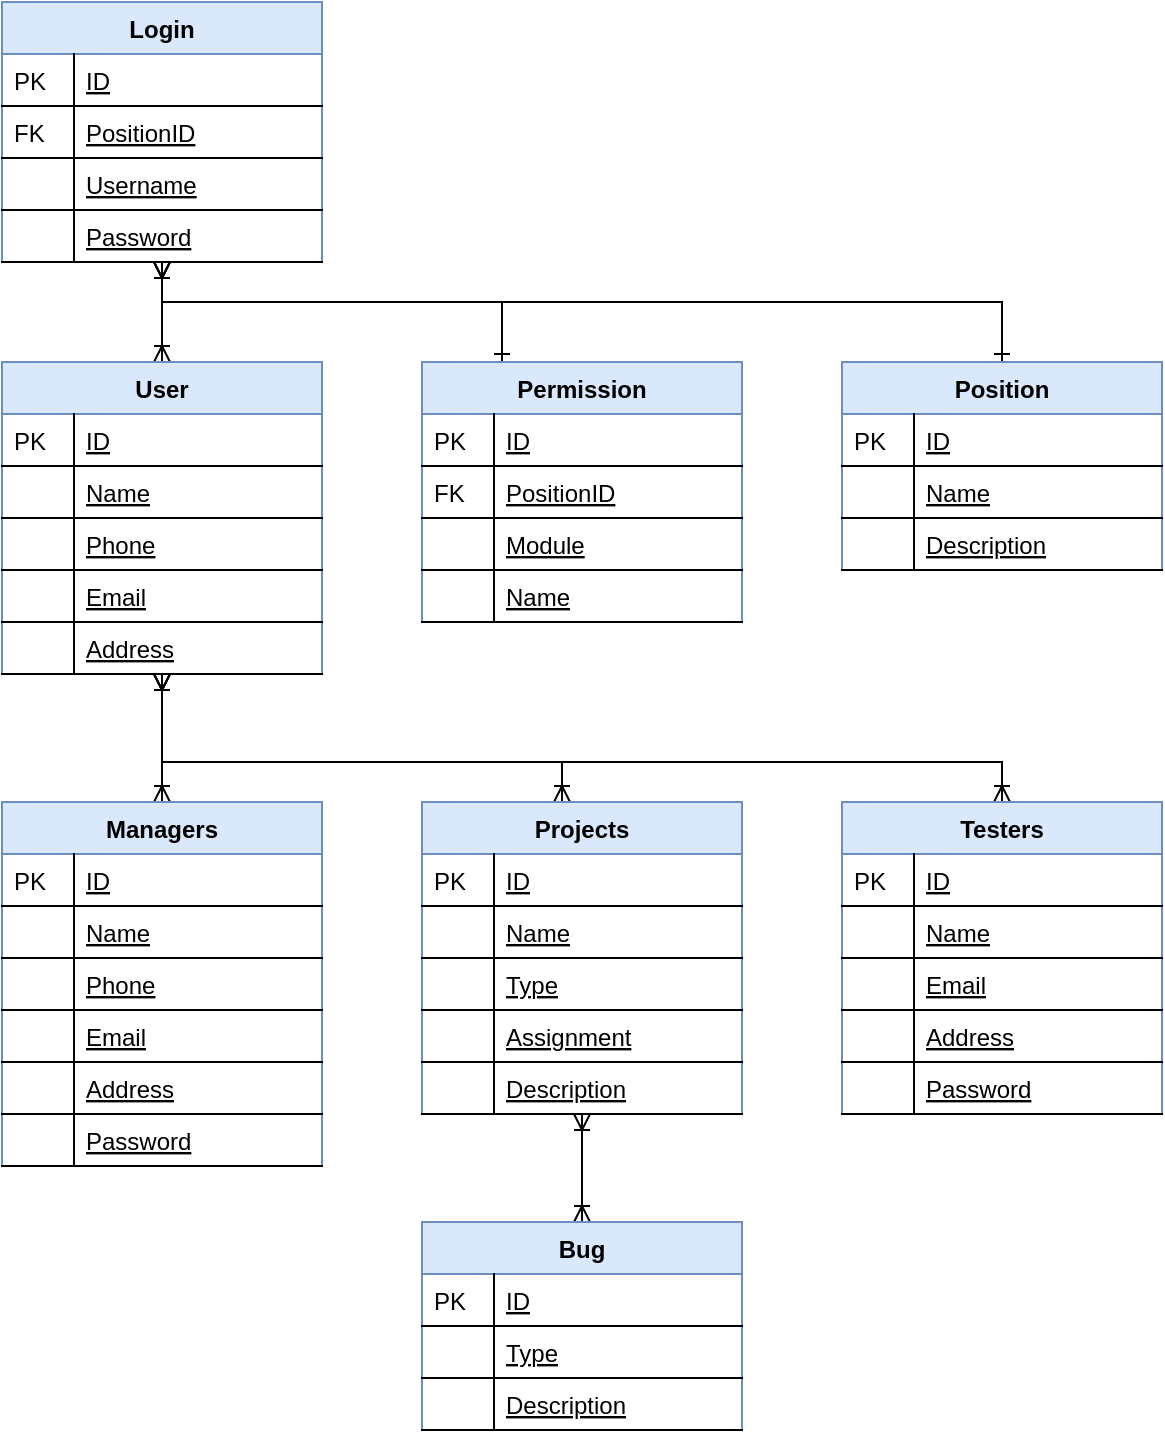 <mxfile version="13.2.3" type="github">
  <diagram id="C5RBs43oDa-KdzZeNtuy" name="Page-1">
    <mxGraphModel dx="775" dy="832" grid="1" gridSize="10" guides="1" tooltips="1" connect="1" arrows="1" fold="1" page="1" pageScale="1" pageWidth="827" pageHeight="1169" math="0" shadow="0">
      <root>
        <mxCell id="WIyWlLk6GJQsqaUBKTNV-0" />
        <mxCell id="WIyWlLk6GJQsqaUBKTNV-1" parent="WIyWlLk6GJQsqaUBKTNV-0" />
        <mxCell id="ANzfN16fe9K2fDMhe4_R-161" style="edgeStyle=orthogonalEdgeStyle;rounded=0;orthogonalLoop=1;jettySize=auto;html=1;exitX=0.5;exitY=0;exitDx=0;exitDy=0;startArrow=ERoneToMany;startFill=0;endArrow=ERoneToMany;endFill=0;" parent="WIyWlLk6GJQsqaUBKTNV-1" source="ANzfN16fe9K2fDMhe4_R-154" target="ANzfN16fe9K2fDMhe4_R-130" edge="1">
          <mxGeometry relative="1" as="geometry">
            <mxPoint x="360" y="700" as="targetPoint" />
          </mxGeometry>
        </mxCell>
        <mxCell id="ANzfN16fe9K2fDMhe4_R-170" style="edgeStyle=orthogonalEdgeStyle;rounded=0;orthogonalLoop=1;jettySize=auto;html=1;startArrow=ERoneToMany;startFill=0;endArrow=ERoneToMany;endFill=0;" parent="WIyWlLk6GJQsqaUBKTNV-1" source="ANzfN16fe9K2fDMhe4_R-14" target="zkfFHV4jXpPFQw0GAbJ--51" edge="1">
          <mxGeometry relative="1" as="geometry" />
        </mxCell>
        <mxCell id="ANzfN16fe9K2fDMhe4_R-168" style="edgeStyle=orthogonalEdgeStyle;rounded=0;orthogonalLoop=1;jettySize=auto;html=1;startArrow=ERone;startFill=0;endArrow=ERoneToMany;endFill=0;" parent="WIyWlLk6GJQsqaUBKTNV-1" source="ANzfN16fe9K2fDMhe4_R-63" target="zkfFHV4jXpPFQw0GAbJ--51" edge="1">
          <mxGeometry relative="1" as="geometry">
            <Array as="points">
              <mxPoint x="540" y="190" />
              <mxPoint x="120" y="190" />
            </Array>
          </mxGeometry>
        </mxCell>
        <mxCell id="ANzfN16fe9K2fDMhe4_R-169" style="edgeStyle=orthogonalEdgeStyle;rounded=0;orthogonalLoop=1;jettySize=auto;html=1;startArrow=ERone;startFill=0;endArrow=ERoneToMany;endFill=0;" parent="WIyWlLk6GJQsqaUBKTNV-1" source="ANzfN16fe9K2fDMhe4_R-42" target="zkfFHV4jXpPFQw0GAbJ--51" edge="1">
          <mxGeometry relative="1" as="geometry">
            <Array as="points">
              <mxPoint x="290" y="190" />
              <mxPoint x="120" y="190" />
            </Array>
          </mxGeometry>
        </mxCell>
        <mxCell id="ANzfN16fe9K2fDMhe4_R-165" style="edgeStyle=orthogonalEdgeStyle;rounded=0;orthogonalLoop=1;jettySize=auto;html=1;exitX=0.5;exitY=0;exitDx=0;exitDy=0;startArrow=ERoneToMany;startFill=0;endArrow=ERoneToMany;endFill=0;" parent="WIyWlLk6GJQsqaUBKTNV-1" source="ANzfN16fe9K2fDMhe4_R-91" target="ANzfN16fe9K2fDMhe4_R-14" edge="1">
          <mxGeometry relative="1" as="geometry" />
        </mxCell>
        <mxCell id="ANzfN16fe9K2fDMhe4_R-166" style="edgeStyle=orthogonalEdgeStyle;rounded=0;orthogonalLoop=1;jettySize=auto;html=1;startArrow=ERoneToMany;startFill=0;endArrow=ERoneToMany;endFill=0;" parent="WIyWlLk6GJQsqaUBKTNV-1" source="ANzfN16fe9K2fDMhe4_R-130" target="ANzfN16fe9K2fDMhe4_R-14" edge="1">
          <mxGeometry relative="1" as="geometry">
            <Array as="points">
              <mxPoint x="320" y="420" />
              <mxPoint x="120" y="420" />
            </Array>
          </mxGeometry>
        </mxCell>
        <mxCell id="ANzfN16fe9K2fDMhe4_R-167" style="edgeStyle=orthogonalEdgeStyle;rounded=0;orthogonalLoop=1;jettySize=auto;html=1;startArrow=ERoneToMany;startFill=0;endArrow=ERoneToMany;endFill=0;" parent="WIyWlLk6GJQsqaUBKTNV-1" source="ANzfN16fe9K2fDMhe4_R-106" target="ANzfN16fe9K2fDMhe4_R-14" edge="1">
          <mxGeometry relative="1" as="geometry">
            <Array as="points">
              <mxPoint x="540" y="420" />
              <mxPoint x="120" y="420" />
            </Array>
          </mxGeometry>
        </mxCell>
        <mxCell id="ANzfN16fe9K2fDMhe4_R-106" value="Testers" style="swimlane;fontStyle=1;childLayout=stackLayout;horizontal=1;startSize=26;horizontalStack=0;resizeParent=1;resizeLast=0;collapsible=1;marginBottom=0;rounded=0;shadow=0;strokeWidth=1;fillColor=#dae8fc;strokeColor=#6c8ebf;" parent="WIyWlLk6GJQsqaUBKTNV-1" vertex="1">
          <mxGeometry x="460" y="440" width="160" height="156" as="geometry">
            <mxRectangle x="260" y="270" width="160" height="26" as="alternateBounds" />
          </mxGeometry>
        </mxCell>
        <mxCell id="ANzfN16fe9K2fDMhe4_R-107" value="ID" style="shape=partialRectangle;top=0;left=0;right=0;bottom=1;align=left;verticalAlign=top;fillColor=none;spacingLeft=40;spacingRight=4;overflow=hidden;rotatable=0;points=[[0,0.5],[1,0.5]];portConstraint=eastwest;dropTarget=0;rounded=0;shadow=0;strokeWidth=1;fontStyle=4" parent="ANzfN16fe9K2fDMhe4_R-106" vertex="1">
          <mxGeometry y="26" width="160" height="26" as="geometry" />
        </mxCell>
        <mxCell id="ANzfN16fe9K2fDMhe4_R-108" value="PK" style="shape=partialRectangle;top=0;left=0;bottom=0;fillColor=none;align=left;verticalAlign=top;spacingLeft=4;spacingRight=4;overflow=hidden;rotatable=0;points=[];portConstraint=eastwest;part=1;" parent="ANzfN16fe9K2fDMhe4_R-107" vertex="1" connectable="0">
          <mxGeometry width="36" height="26" as="geometry" />
        </mxCell>
        <mxCell id="ANzfN16fe9K2fDMhe4_R-109" value="Name" style="shape=partialRectangle;top=0;left=0;right=0;bottom=1;align=left;verticalAlign=top;fillColor=none;spacingLeft=40;spacingRight=4;overflow=hidden;rotatable=0;points=[[0,0.5],[1,0.5]];portConstraint=eastwest;dropTarget=0;rounded=0;shadow=0;strokeWidth=1;fontStyle=4" parent="ANzfN16fe9K2fDMhe4_R-106" vertex="1">
          <mxGeometry y="52" width="160" height="26" as="geometry" />
        </mxCell>
        <mxCell id="ANzfN16fe9K2fDMhe4_R-110" value="" style="shape=partialRectangle;top=0;left=0;bottom=0;fillColor=none;align=left;verticalAlign=top;spacingLeft=4;spacingRight=4;overflow=hidden;rotatable=0;points=[];portConstraint=eastwest;part=1;" parent="ANzfN16fe9K2fDMhe4_R-109" vertex="1" connectable="0">
          <mxGeometry width="36" height="26" as="geometry" />
        </mxCell>
        <mxCell id="ANzfN16fe9K2fDMhe4_R-113" value="Email" style="shape=partialRectangle;top=0;left=0;right=0;bottom=1;align=left;verticalAlign=top;fillColor=none;spacingLeft=40;spacingRight=4;overflow=hidden;rotatable=0;points=[[0,0.5],[1,0.5]];portConstraint=eastwest;dropTarget=0;rounded=0;shadow=0;strokeWidth=1;fontStyle=4" parent="ANzfN16fe9K2fDMhe4_R-106" vertex="1">
          <mxGeometry y="78" width="160" height="26" as="geometry" />
        </mxCell>
        <mxCell id="ANzfN16fe9K2fDMhe4_R-114" value="" style="shape=partialRectangle;top=0;left=0;bottom=0;fillColor=none;align=left;verticalAlign=top;spacingLeft=4;spacingRight=4;overflow=hidden;rotatable=0;points=[];portConstraint=eastwest;part=1;" parent="ANzfN16fe9K2fDMhe4_R-113" vertex="1" connectable="0">
          <mxGeometry width="36" height="26" as="geometry" />
        </mxCell>
        <mxCell id="ANzfN16fe9K2fDMhe4_R-115" value="Address" style="shape=partialRectangle;top=0;left=0;right=0;bottom=1;align=left;verticalAlign=top;fillColor=none;spacingLeft=40;spacingRight=4;overflow=hidden;rotatable=0;points=[[0,0.5],[1,0.5]];portConstraint=eastwest;dropTarget=0;rounded=0;shadow=0;strokeWidth=1;fontStyle=4" parent="ANzfN16fe9K2fDMhe4_R-106" vertex="1">
          <mxGeometry y="104" width="160" height="26" as="geometry" />
        </mxCell>
        <mxCell id="ANzfN16fe9K2fDMhe4_R-116" value="" style="shape=partialRectangle;top=0;left=0;bottom=0;fillColor=none;align=left;verticalAlign=top;spacingLeft=4;spacingRight=4;overflow=hidden;rotatable=0;points=[];portConstraint=eastwest;part=1;" parent="ANzfN16fe9K2fDMhe4_R-115" vertex="1" connectable="0">
          <mxGeometry width="36" height="26" as="geometry" />
        </mxCell>
        <mxCell id="ANzfN16fe9K2fDMhe4_R-117" value="Password" style="shape=partialRectangle;top=0;left=0;right=0;bottom=1;align=left;verticalAlign=top;fillColor=none;spacingLeft=40;spacingRight=4;overflow=hidden;rotatable=0;points=[[0,0.5],[1,0.5]];portConstraint=eastwest;dropTarget=0;rounded=0;shadow=0;strokeWidth=1;fontStyle=4" parent="ANzfN16fe9K2fDMhe4_R-106" vertex="1">
          <mxGeometry y="130" width="160" height="26" as="geometry" />
        </mxCell>
        <mxCell id="ANzfN16fe9K2fDMhe4_R-118" value="" style="shape=partialRectangle;top=0;left=0;bottom=0;fillColor=none;align=left;verticalAlign=top;spacingLeft=4;spacingRight=4;overflow=hidden;rotatable=0;points=[];portConstraint=eastwest;part=1;" parent="ANzfN16fe9K2fDMhe4_R-117" vertex="1" connectable="0">
          <mxGeometry width="36" height="26" as="geometry" />
        </mxCell>
        <mxCell id="ANzfN16fe9K2fDMhe4_R-14" value="User" style="swimlane;fontStyle=1;childLayout=stackLayout;horizontal=1;startSize=26;horizontalStack=0;resizeParent=1;resizeLast=0;collapsible=1;marginBottom=0;rounded=0;shadow=0;strokeWidth=1;fillColor=#dae8fc;strokeColor=#6c8ebf;" parent="WIyWlLk6GJQsqaUBKTNV-1" vertex="1">
          <mxGeometry x="40" y="220" width="160" height="156" as="geometry">
            <mxRectangle x="260" y="270" width="160" height="26" as="alternateBounds" />
          </mxGeometry>
        </mxCell>
        <mxCell id="ANzfN16fe9K2fDMhe4_R-15" value="ID" style="shape=partialRectangle;top=0;left=0;right=0;bottom=1;align=left;verticalAlign=top;fillColor=none;spacingLeft=40;spacingRight=4;overflow=hidden;rotatable=0;points=[[0,0.5],[1,0.5]];portConstraint=eastwest;dropTarget=0;rounded=0;shadow=0;strokeWidth=1;fontStyle=4" parent="ANzfN16fe9K2fDMhe4_R-14" vertex="1">
          <mxGeometry y="26" width="160" height="26" as="geometry" />
        </mxCell>
        <mxCell id="ANzfN16fe9K2fDMhe4_R-16" value="PK" style="shape=partialRectangle;top=0;left=0;bottom=0;fillColor=none;align=left;verticalAlign=top;spacingLeft=4;spacingRight=4;overflow=hidden;rotatable=0;points=[];portConstraint=eastwest;part=1;" parent="ANzfN16fe9K2fDMhe4_R-15" vertex="1" connectable="0">
          <mxGeometry width="36" height="26" as="geometry" />
        </mxCell>
        <mxCell id="ANzfN16fe9K2fDMhe4_R-55" value="Name" style="shape=partialRectangle;top=0;left=0;right=0;bottom=1;align=left;verticalAlign=top;fillColor=none;spacingLeft=40;spacingRight=4;overflow=hidden;rotatable=0;points=[[0,0.5],[1,0.5]];portConstraint=eastwest;dropTarget=0;rounded=0;shadow=0;strokeWidth=1;fontStyle=4" parent="ANzfN16fe9K2fDMhe4_R-14" vertex="1">
          <mxGeometry y="52" width="160" height="26" as="geometry" />
        </mxCell>
        <mxCell id="ANzfN16fe9K2fDMhe4_R-56" value="" style="shape=partialRectangle;top=0;left=0;bottom=0;fillColor=none;align=left;verticalAlign=top;spacingLeft=4;spacingRight=4;overflow=hidden;rotatable=0;points=[];portConstraint=eastwest;part=1;" parent="ANzfN16fe9K2fDMhe4_R-55" vertex="1" connectable="0">
          <mxGeometry width="36" height="26" as="geometry" />
        </mxCell>
        <mxCell id="ANzfN16fe9K2fDMhe4_R-57" value="Phone" style="shape=partialRectangle;top=0;left=0;right=0;bottom=1;align=left;verticalAlign=top;fillColor=none;spacingLeft=40;spacingRight=4;overflow=hidden;rotatable=0;points=[[0,0.5],[1,0.5]];portConstraint=eastwest;dropTarget=0;rounded=0;shadow=0;strokeWidth=1;fontStyle=4" parent="ANzfN16fe9K2fDMhe4_R-14" vertex="1">
          <mxGeometry y="78" width="160" height="26" as="geometry" />
        </mxCell>
        <mxCell id="ANzfN16fe9K2fDMhe4_R-58" value="" style="shape=partialRectangle;top=0;left=0;bottom=0;fillColor=none;align=left;verticalAlign=top;spacingLeft=4;spacingRight=4;overflow=hidden;rotatable=0;points=[];portConstraint=eastwest;part=1;" parent="ANzfN16fe9K2fDMhe4_R-57" vertex="1" connectable="0">
          <mxGeometry width="36" height="26" as="geometry" />
        </mxCell>
        <mxCell id="ANzfN16fe9K2fDMhe4_R-59" value="Email" style="shape=partialRectangle;top=0;left=0;right=0;bottom=1;align=left;verticalAlign=top;fillColor=none;spacingLeft=40;spacingRight=4;overflow=hidden;rotatable=0;points=[[0,0.5],[1,0.5]];portConstraint=eastwest;dropTarget=0;rounded=0;shadow=0;strokeWidth=1;fontStyle=4" parent="ANzfN16fe9K2fDMhe4_R-14" vertex="1">
          <mxGeometry y="104" width="160" height="26" as="geometry" />
        </mxCell>
        <mxCell id="ANzfN16fe9K2fDMhe4_R-60" value="" style="shape=partialRectangle;top=0;left=0;bottom=0;fillColor=none;align=left;verticalAlign=top;spacingLeft=4;spacingRight=4;overflow=hidden;rotatable=0;points=[];portConstraint=eastwest;part=1;" parent="ANzfN16fe9K2fDMhe4_R-59" vertex="1" connectable="0">
          <mxGeometry width="36" height="26" as="geometry" />
        </mxCell>
        <mxCell id="ANzfN16fe9K2fDMhe4_R-61" value="Address" style="shape=partialRectangle;top=0;left=0;right=0;bottom=1;align=left;verticalAlign=top;fillColor=none;spacingLeft=40;spacingRight=4;overflow=hidden;rotatable=0;points=[[0,0.5],[1,0.5]];portConstraint=eastwest;dropTarget=0;rounded=0;shadow=0;strokeWidth=1;fontStyle=4" parent="ANzfN16fe9K2fDMhe4_R-14" vertex="1">
          <mxGeometry y="130" width="160" height="26" as="geometry" />
        </mxCell>
        <mxCell id="ANzfN16fe9K2fDMhe4_R-62" value="" style="shape=partialRectangle;top=0;left=0;bottom=0;fillColor=none;align=left;verticalAlign=top;spacingLeft=4;spacingRight=4;overflow=hidden;rotatable=0;points=[];portConstraint=eastwest;part=1;" parent="ANzfN16fe9K2fDMhe4_R-61" vertex="1" connectable="0">
          <mxGeometry width="36" height="26" as="geometry" />
        </mxCell>
        <mxCell id="ANzfN16fe9K2fDMhe4_R-91" value="Managers" style="swimlane;fontStyle=1;childLayout=stackLayout;horizontal=1;startSize=26;horizontalStack=0;resizeParent=1;resizeLast=0;collapsible=1;marginBottom=0;rounded=0;shadow=0;strokeWidth=1;fillColor=#dae8fc;strokeColor=#6c8ebf;" parent="WIyWlLk6GJQsqaUBKTNV-1" vertex="1">
          <mxGeometry x="40" y="440" width="160" height="182" as="geometry">
            <mxRectangle x="260" y="270" width="160" height="26" as="alternateBounds" />
          </mxGeometry>
        </mxCell>
        <mxCell id="ANzfN16fe9K2fDMhe4_R-92" value="ID" style="shape=partialRectangle;top=0;left=0;right=0;bottom=1;align=left;verticalAlign=top;fillColor=none;spacingLeft=40;spacingRight=4;overflow=hidden;rotatable=0;points=[[0,0.5],[1,0.5]];portConstraint=eastwest;dropTarget=0;rounded=0;shadow=0;strokeWidth=1;fontStyle=4" parent="ANzfN16fe9K2fDMhe4_R-91" vertex="1">
          <mxGeometry y="26" width="160" height="26" as="geometry" />
        </mxCell>
        <mxCell id="ANzfN16fe9K2fDMhe4_R-93" value="PK" style="shape=partialRectangle;top=0;left=0;bottom=0;fillColor=none;align=left;verticalAlign=top;spacingLeft=4;spacingRight=4;overflow=hidden;rotatable=0;points=[];portConstraint=eastwest;part=1;" parent="ANzfN16fe9K2fDMhe4_R-92" vertex="1" connectable="0">
          <mxGeometry width="36" height="26" as="geometry" />
        </mxCell>
        <mxCell id="ANzfN16fe9K2fDMhe4_R-94" value="Name" style="shape=partialRectangle;top=0;left=0;right=0;bottom=1;align=left;verticalAlign=top;fillColor=none;spacingLeft=40;spacingRight=4;overflow=hidden;rotatable=0;points=[[0,0.5],[1,0.5]];portConstraint=eastwest;dropTarget=0;rounded=0;shadow=0;strokeWidth=1;fontStyle=4" parent="ANzfN16fe9K2fDMhe4_R-91" vertex="1">
          <mxGeometry y="52" width="160" height="26" as="geometry" />
        </mxCell>
        <mxCell id="ANzfN16fe9K2fDMhe4_R-95" value="" style="shape=partialRectangle;top=0;left=0;bottom=0;fillColor=none;align=left;verticalAlign=top;spacingLeft=4;spacingRight=4;overflow=hidden;rotatable=0;points=[];portConstraint=eastwest;part=1;" parent="ANzfN16fe9K2fDMhe4_R-94" vertex="1" connectable="0">
          <mxGeometry width="36" height="26" as="geometry" />
        </mxCell>
        <mxCell id="ANzfN16fe9K2fDMhe4_R-96" value="Phone" style="shape=partialRectangle;top=0;left=0;right=0;bottom=1;align=left;verticalAlign=top;fillColor=none;spacingLeft=40;spacingRight=4;overflow=hidden;rotatable=0;points=[[0,0.5],[1,0.5]];portConstraint=eastwest;dropTarget=0;rounded=0;shadow=0;strokeWidth=1;fontStyle=4" parent="ANzfN16fe9K2fDMhe4_R-91" vertex="1">
          <mxGeometry y="78" width="160" height="26" as="geometry" />
        </mxCell>
        <mxCell id="ANzfN16fe9K2fDMhe4_R-97" value="" style="shape=partialRectangle;top=0;left=0;bottom=0;fillColor=none;align=left;verticalAlign=top;spacingLeft=4;spacingRight=4;overflow=hidden;rotatable=0;points=[];portConstraint=eastwest;part=1;" parent="ANzfN16fe9K2fDMhe4_R-96" vertex="1" connectable="0">
          <mxGeometry width="36" height="26" as="geometry" />
        </mxCell>
        <mxCell id="ANzfN16fe9K2fDMhe4_R-98" value="Email" style="shape=partialRectangle;top=0;left=0;right=0;bottom=1;align=left;verticalAlign=top;fillColor=none;spacingLeft=40;spacingRight=4;overflow=hidden;rotatable=0;points=[[0,0.5],[1,0.5]];portConstraint=eastwest;dropTarget=0;rounded=0;shadow=0;strokeWidth=1;fontStyle=4" parent="ANzfN16fe9K2fDMhe4_R-91" vertex="1">
          <mxGeometry y="104" width="160" height="26" as="geometry" />
        </mxCell>
        <mxCell id="ANzfN16fe9K2fDMhe4_R-99" value="" style="shape=partialRectangle;top=0;left=0;bottom=0;fillColor=none;align=left;verticalAlign=top;spacingLeft=4;spacingRight=4;overflow=hidden;rotatable=0;points=[];portConstraint=eastwest;part=1;" parent="ANzfN16fe9K2fDMhe4_R-98" vertex="1" connectable="0">
          <mxGeometry width="36" height="26" as="geometry" />
        </mxCell>
        <mxCell id="ANzfN16fe9K2fDMhe4_R-100" value="Address" style="shape=partialRectangle;top=0;left=0;right=0;bottom=1;align=left;verticalAlign=top;fillColor=none;spacingLeft=40;spacingRight=4;overflow=hidden;rotatable=0;points=[[0,0.5],[1,0.5]];portConstraint=eastwest;dropTarget=0;rounded=0;shadow=0;strokeWidth=1;fontStyle=4" parent="ANzfN16fe9K2fDMhe4_R-91" vertex="1">
          <mxGeometry y="130" width="160" height="26" as="geometry" />
        </mxCell>
        <mxCell id="ANzfN16fe9K2fDMhe4_R-101" value="" style="shape=partialRectangle;top=0;left=0;bottom=0;fillColor=none;align=left;verticalAlign=top;spacingLeft=4;spacingRight=4;overflow=hidden;rotatable=0;points=[];portConstraint=eastwest;part=1;" parent="ANzfN16fe9K2fDMhe4_R-100" vertex="1" connectable="0">
          <mxGeometry width="36" height="26" as="geometry" />
        </mxCell>
        <mxCell id="ANzfN16fe9K2fDMhe4_R-102" value="Password" style="shape=partialRectangle;top=0;left=0;right=0;bottom=1;align=left;verticalAlign=top;fillColor=none;spacingLeft=40;spacingRight=4;overflow=hidden;rotatable=0;points=[[0,0.5],[1,0.5]];portConstraint=eastwest;dropTarget=0;rounded=0;shadow=0;strokeWidth=1;fontStyle=4" parent="ANzfN16fe9K2fDMhe4_R-91" vertex="1">
          <mxGeometry y="156" width="160" height="26" as="geometry" />
        </mxCell>
        <mxCell id="ANzfN16fe9K2fDMhe4_R-103" value="" style="shape=partialRectangle;top=0;left=0;bottom=0;fillColor=none;align=left;verticalAlign=top;spacingLeft=4;spacingRight=4;overflow=hidden;rotatable=0;points=[];portConstraint=eastwest;part=1;" parent="ANzfN16fe9K2fDMhe4_R-102" vertex="1" connectable="0">
          <mxGeometry width="36" height="26" as="geometry" />
        </mxCell>
        <mxCell id="ANzfN16fe9K2fDMhe4_R-63" value="Position" style="swimlane;fontStyle=1;childLayout=stackLayout;horizontal=1;startSize=26;horizontalStack=0;resizeParent=1;resizeLast=0;collapsible=1;marginBottom=0;rounded=0;shadow=0;strokeWidth=1;fillColor=#dae8fc;strokeColor=#6c8ebf;" parent="WIyWlLk6GJQsqaUBKTNV-1" vertex="1">
          <mxGeometry x="460" y="220" width="160" height="104" as="geometry">
            <mxRectangle x="260" y="270" width="160" height="26" as="alternateBounds" />
          </mxGeometry>
        </mxCell>
        <mxCell id="ANzfN16fe9K2fDMhe4_R-64" value="ID" style="shape=partialRectangle;top=0;left=0;right=0;bottom=1;align=left;verticalAlign=top;fillColor=none;spacingLeft=40;spacingRight=4;overflow=hidden;rotatable=0;points=[[0,0.5],[1,0.5]];portConstraint=eastwest;dropTarget=0;rounded=0;shadow=0;strokeWidth=1;fontStyle=4" parent="ANzfN16fe9K2fDMhe4_R-63" vertex="1">
          <mxGeometry y="26" width="160" height="26" as="geometry" />
        </mxCell>
        <mxCell id="ANzfN16fe9K2fDMhe4_R-65" value="PK" style="shape=partialRectangle;top=0;left=0;bottom=0;fillColor=none;align=left;verticalAlign=top;spacingLeft=4;spacingRight=4;overflow=hidden;rotatable=0;points=[];portConstraint=eastwest;part=1;" parent="ANzfN16fe9K2fDMhe4_R-64" vertex="1" connectable="0">
          <mxGeometry width="36" height="26" as="geometry" />
        </mxCell>
        <mxCell id="ANzfN16fe9K2fDMhe4_R-66" value="Name" style="shape=partialRectangle;top=0;left=0;right=0;bottom=1;align=left;verticalAlign=top;fillColor=none;spacingLeft=40;spacingRight=4;overflow=hidden;rotatable=0;points=[[0,0.5],[1,0.5]];portConstraint=eastwest;dropTarget=0;rounded=0;shadow=0;strokeWidth=1;fontStyle=4" parent="ANzfN16fe9K2fDMhe4_R-63" vertex="1">
          <mxGeometry y="52" width="160" height="26" as="geometry" />
        </mxCell>
        <mxCell id="ANzfN16fe9K2fDMhe4_R-67" value="" style="shape=partialRectangle;top=0;left=0;bottom=0;fillColor=none;align=left;verticalAlign=top;spacingLeft=4;spacingRight=4;overflow=hidden;rotatable=0;points=[];portConstraint=eastwest;part=1;" parent="ANzfN16fe9K2fDMhe4_R-66" vertex="1" connectable="0">
          <mxGeometry width="36" height="26" as="geometry" />
        </mxCell>
        <mxCell id="ANzfN16fe9K2fDMhe4_R-68" value="Description" style="shape=partialRectangle;top=0;left=0;right=0;bottom=1;align=left;verticalAlign=top;fillColor=none;spacingLeft=40;spacingRight=4;overflow=hidden;rotatable=0;points=[[0,0.5],[1,0.5]];portConstraint=eastwest;dropTarget=0;rounded=0;shadow=0;strokeWidth=1;fontStyle=4" parent="ANzfN16fe9K2fDMhe4_R-63" vertex="1">
          <mxGeometry y="78" width="160" height="26" as="geometry" />
        </mxCell>
        <mxCell id="ANzfN16fe9K2fDMhe4_R-69" value="" style="shape=partialRectangle;top=0;left=0;bottom=0;fillColor=none;align=left;verticalAlign=top;spacingLeft=4;spacingRight=4;overflow=hidden;rotatable=0;points=[];portConstraint=eastwest;part=1;" parent="ANzfN16fe9K2fDMhe4_R-68" vertex="1" connectable="0">
          <mxGeometry width="36" height="26" as="geometry" />
        </mxCell>
        <mxCell id="zkfFHV4jXpPFQw0GAbJ--51" value="Login" style="swimlane;fontStyle=1;childLayout=stackLayout;horizontal=1;startSize=26;horizontalStack=0;resizeParent=1;resizeLast=0;collapsible=1;marginBottom=0;rounded=0;shadow=0;strokeWidth=1;fillColor=#dae8fc;strokeColor=#6c8ebf;" parent="WIyWlLk6GJQsqaUBKTNV-1" vertex="1">
          <mxGeometry x="40" y="40" width="160" height="130" as="geometry">
            <mxRectangle x="20" y="80" width="160" height="26" as="alternateBounds" />
          </mxGeometry>
        </mxCell>
        <mxCell id="zkfFHV4jXpPFQw0GAbJ--52" value="ID" style="shape=partialRectangle;top=0;left=0;right=0;bottom=1;align=left;verticalAlign=top;fillColor=none;spacingLeft=40;spacingRight=4;overflow=hidden;rotatable=0;points=[[0,0.5],[1,0.5]];portConstraint=eastwest;dropTarget=0;rounded=0;shadow=0;strokeWidth=1;fontStyle=4" parent="zkfFHV4jXpPFQw0GAbJ--51" vertex="1">
          <mxGeometry y="26" width="160" height="26" as="geometry" />
        </mxCell>
        <mxCell id="zkfFHV4jXpPFQw0GAbJ--53" value="PK" style="shape=partialRectangle;top=0;left=0;bottom=0;fillColor=none;align=left;verticalAlign=top;spacingLeft=4;spacingRight=4;overflow=hidden;rotatable=0;points=[];portConstraint=eastwest;part=1;" parent="zkfFHV4jXpPFQw0GAbJ--52" vertex="1" connectable="0">
          <mxGeometry width="36" height="26" as="geometry" />
        </mxCell>
        <mxCell id="ANzfN16fe9K2fDMhe4_R-51" value="PositionID" style="shape=partialRectangle;top=0;left=0;right=0;bottom=1;align=left;verticalAlign=top;fillColor=none;spacingLeft=40;spacingRight=4;overflow=hidden;rotatable=0;points=[[0,0.5],[1,0.5]];portConstraint=eastwest;dropTarget=0;rounded=0;shadow=0;strokeWidth=1;fontStyle=4" parent="zkfFHV4jXpPFQw0GAbJ--51" vertex="1">
          <mxGeometry y="52" width="160" height="26" as="geometry" />
        </mxCell>
        <mxCell id="ANzfN16fe9K2fDMhe4_R-52" value="FK" style="shape=partialRectangle;top=0;left=0;bottom=0;fillColor=none;align=left;verticalAlign=top;spacingLeft=4;spacingRight=4;overflow=hidden;rotatable=0;points=[];portConstraint=eastwest;part=1;" parent="ANzfN16fe9K2fDMhe4_R-51" vertex="1" connectable="0">
          <mxGeometry width="36" height="26" as="geometry" />
        </mxCell>
        <mxCell id="ANzfN16fe9K2fDMhe4_R-49" value="Username" style="shape=partialRectangle;top=0;left=0;right=0;bottom=1;align=left;verticalAlign=top;fillColor=none;spacingLeft=40;spacingRight=4;overflow=hidden;rotatable=0;points=[[0,0.5],[1,0.5]];portConstraint=eastwest;dropTarget=0;rounded=0;shadow=0;strokeWidth=1;fontStyle=4" parent="zkfFHV4jXpPFQw0GAbJ--51" vertex="1">
          <mxGeometry y="78" width="160" height="26" as="geometry" />
        </mxCell>
        <mxCell id="ANzfN16fe9K2fDMhe4_R-50" value="" style="shape=partialRectangle;top=0;left=0;bottom=0;fillColor=none;align=left;verticalAlign=top;spacingLeft=4;spacingRight=4;overflow=hidden;rotatable=0;points=[];portConstraint=eastwest;part=1;" parent="ANzfN16fe9K2fDMhe4_R-49" vertex="1" connectable="0">
          <mxGeometry width="36" height="26" as="geometry" />
        </mxCell>
        <mxCell id="ANzfN16fe9K2fDMhe4_R-53" value="Password" style="shape=partialRectangle;top=0;left=0;right=0;bottom=1;align=left;verticalAlign=top;fillColor=none;spacingLeft=40;spacingRight=4;overflow=hidden;rotatable=0;points=[[0,0.5],[1,0.5]];portConstraint=eastwest;dropTarget=0;rounded=0;shadow=0;strokeWidth=1;fontStyle=4" parent="zkfFHV4jXpPFQw0GAbJ--51" vertex="1">
          <mxGeometry y="104" width="160" height="26" as="geometry" />
        </mxCell>
        <mxCell id="ANzfN16fe9K2fDMhe4_R-54" value="" style="shape=partialRectangle;top=0;left=0;bottom=0;fillColor=none;align=left;verticalAlign=top;spacingLeft=4;spacingRight=4;overflow=hidden;rotatable=0;points=[];portConstraint=eastwest;part=1;" parent="ANzfN16fe9K2fDMhe4_R-53" vertex="1" connectable="0">
          <mxGeometry width="36" height="26" as="geometry" />
        </mxCell>
        <mxCell id="ANzfN16fe9K2fDMhe4_R-42" value="Permission" style="swimlane;fontStyle=1;childLayout=stackLayout;horizontal=1;startSize=26;horizontalStack=0;resizeParent=1;resizeLast=0;collapsible=1;marginBottom=0;rounded=0;shadow=0;strokeWidth=1;fillColor=#dae8fc;strokeColor=#6c8ebf;" parent="WIyWlLk6GJQsqaUBKTNV-1" vertex="1">
          <mxGeometry x="250" y="220" width="160" height="130" as="geometry">
            <mxRectangle x="260" y="270" width="160" height="26" as="alternateBounds" />
          </mxGeometry>
        </mxCell>
        <mxCell id="ANzfN16fe9K2fDMhe4_R-43" value="ID" style="shape=partialRectangle;top=0;left=0;right=0;bottom=1;align=left;verticalAlign=top;fillColor=none;spacingLeft=40;spacingRight=4;overflow=hidden;rotatable=0;points=[[0,0.5],[1,0.5]];portConstraint=eastwest;dropTarget=0;rounded=0;shadow=0;strokeWidth=1;fontStyle=4" parent="ANzfN16fe9K2fDMhe4_R-42" vertex="1">
          <mxGeometry y="26" width="160" height="26" as="geometry" />
        </mxCell>
        <mxCell id="ANzfN16fe9K2fDMhe4_R-44" value="PK" style="shape=partialRectangle;top=0;left=0;bottom=0;fillColor=none;align=left;verticalAlign=top;spacingLeft=4;spacingRight=4;overflow=hidden;rotatable=0;points=[];portConstraint=eastwest;part=1;" parent="ANzfN16fe9K2fDMhe4_R-43" vertex="1" connectable="0">
          <mxGeometry width="36" height="26" as="geometry" />
        </mxCell>
        <mxCell id="ANzfN16fe9K2fDMhe4_R-74" value="PositionID" style="shape=partialRectangle;top=0;left=0;right=0;bottom=1;align=left;verticalAlign=top;fillColor=none;spacingLeft=40;spacingRight=4;overflow=hidden;rotatable=0;points=[[0,0.5],[1,0.5]];portConstraint=eastwest;dropTarget=0;rounded=0;shadow=0;strokeWidth=1;fontStyle=4" parent="ANzfN16fe9K2fDMhe4_R-42" vertex="1">
          <mxGeometry y="52" width="160" height="26" as="geometry" />
        </mxCell>
        <mxCell id="ANzfN16fe9K2fDMhe4_R-75" value="FK" style="shape=partialRectangle;top=0;left=0;bottom=0;fillColor=none;align=left;verticalAlign=top;spacingLeft=4;spacingRight=4;overflow=hidden;rotatable=0;points=[];portConstraint=eastwest;part=1;" parent="ANzfN16fe9K2fDMhe4_R-74" vertex="1" connectable="0">
          <mxGeometry width="36" height="26" as="geometry" />
        </mxCell>
        <mxCell id="ANzfN16fe9K2fDMhe4_R-76" value="Module" style="shape=partialRectangle;top=0;left=0;right=0;bottom=1;align=left;verticalAlign=top;fillColor=none;spacingLeft=40;spacingRight=4;overflow=hidden;rotatable=0;points=[[0,0.5],[1,0.5]];portConstraint=eastwest;dropTarget=0;rounded=0;shadow=0;strokeWidth=1;fontStyle=4" parent="ANzfN16fe9K2fDMhe4_R-42" vertex="1">
          <mxGeometry y="78" width="160" height="26" as="geometry" />
        </mxCell>
        <mxCell id="ANzfN16fe9K2fDMhe4_R-77" value="" style="shape=partialRectangle;top=0;left=0;bottom=0;fillColor=none;align=left;verticalAlign=top;spacingLeft=4;spacingRight=4;overflow=hidden;rotatable=0;points=[];portConstraint=eastwest;part=1;" parent="ANzfN16fe9K2fDMhe4_R-76" vertex="1" connectable="0">
          <mxGeometry width="36" height="26" as="geometry" />
        </mxCell>
        <mxCell id="ANzfN16fe9K2fDMhe4_R-83" value="Name" style="shape=partialRectangle;top=0;left=0;right=0;bottom=1;align=left;verticalAlign=top;fillColor=none;spacingLeft=40;spacingRight=4;overflow=hidden;rotatable=0;points=[[0,0.5],[1,0.5]];portConstraint=eastwest;dropTarget=0;rounded=0;shadow=0;strokeWidth=1;fontStyle=4" parent="ANzfN16fe9K2fDMhe4_R-42" vertex="1">
          <mxGeometry y="104" width="160" height="26" as="geometry" />
        </mxCell>
        <mxCell id="ANzfN16fe9K2fDMhe4_R-84" value="" style="shape=partialRectangle;top=0;left=0;bottom=0;fillColor=none;align=left;verticalAlign=top;spacingLeft=4;spacingRight=4;overflow=hidden;rotatable=0;points=[];portConstraint=eastwest;part=1;" parent="ANzfN16fe9K2fDMhe4_R-83" vertex="1" connectable="0">
          <mxGeometry width="36" height="26" as="geometry" />
        </mxCell>
        <mxCell id="ANzfN16fe9K2fDMhe4_R-130" value="Projects" style="swimlane;fontStyle=1;childLayout=stackLayout;horizontal=1;startSize=26;horizontalStack=0;resizeParent=1;resizeLast=0;collapsible=1;marginBottom=0;rounded=0;shadow=0;strokeWidth=1;fillColor=#dae8fc;strokeColor=#6c8ebf;" parent="WIyWlLk6GJQsqaUBKTNV-1" vertex="1">
          <mxGeometry x="250" y="440" width="160" height="156" as="geometry">
            <mxRectangle x="260" y="270" width="160" height="26" as="alternateBounds" />
          </mxGeometry>
        </mxCell>
        <mxCell id="ANzfN16fe9K2fDMhe4_R-131" value="ID" style="shape=partialRectangle;top=0;left=0;right=0;bottom=1;align=left;verticalAlign=top;fillColor=none;spacingLeft=40;spacingRight=4;overflow=hidden;rotatable=0;points=[[0,0.5],[1,0.5]];portConstraint=eastwest;dropTarget=0;rounded=0;shadow=0;strokeWidth=1;fontStyle=4" parent="ANzfN16fe9K2fDMhe4_R-130" vertex="1">
          <mxGeometry y="26" width="160" height="26" as="geometry" />
        </mxCell>
        <mxCell id="ANzfN16fe9K2fDMhe4_R-132" value="PK" style="shape=partialRectangle;top=0;left=0;bottom=0;fillColor=none;align=left;verticalAlign=top;spacingLeft=4;spacingRight=4;overflow=hidden;rotatable=0;points=[];portConstraint=eastwest;part=1;" parent="ANzfN16fe9K2fDMhe4_R-131" vertex="1" connectable="0">
          <mxGeometry width="36" height="26" as="geometry" />
        </mxCell>
        <mxCell id="ANzfN16fe9K2fDMhe4_R-133" value="Name" style="shape=partialRectangle;top=0;left=0;right=0;bottom=1;align=left;verticalAlign=top;fillColor=none;spacingLeft=40;spacingRight=4;overflow=hidden;rotatable=0;points=[[0,0.5],[1,0.5]];portConstraint=eastwest;dropTarget=0;rounded=0;shadow=0;strokeWidth=1;fontStyle=4" parent="ANzfN16fe9K2fDMhe4_R-130" vertex="1">
          <mxGeometry y="52" width="160" height="26" as="geometry" />
        </mxCell>
        <mxCell id="ANzfN16fe9K2fDMhe4_R-134" value="" style="shape=partialRectangle;top=0;left=0;bottom=0;fillColor=none;align=left;verticalAlign=top;spacingLeft=4;spacingRight=4;overflow=hidden;rotatable=0;points=[];portConstraint=eastwest;part=1;" parent="ANzfN16fe9K2fDMhe4_R-133" vertex="1" connectable="0">
          <mxGeometry width="36" height="26" as="geometry" />
        </mxCell>
        <mxCell id="ANzfN16fe9K2fDMhe4_R-135" value="Type" style="shape=partialRectangle;top=0;left=0;right=0;bottom=1;align=left;verticalAlign=top;fillColor=none;spacingLeft=40;spacingRight=4;overflow=hidden;rotatable=0;points=[[0,0.5],[1,0.5]];portConstraint=eastwest;dropTarget=0;rounded=0;shadow=0;strokeWidth=1;fontStyle=4" parent="ANzfN16fe9K2fDMhe4_R-130" vertex="1">
          <mxGeometry y="78" width="160" height="26" as="geometry" />
        </mxCell>
        <mxCell id="ANzfN16fe9K2fDMhe4_R-136" value="" style="shape=partialRectangle;top=0;left=0;bottom=0;fillColor=none;align=left;verticalAlign=top;spacingLeft=4;spacingRight=4;overflow=hidden;rotatable=0;points=[];portConstraint=eastwest;part=1;" parent="ANzfN16fe9K2fDMhe4_R-135" vertex="1" connectable="0">
          <mxGeometry width="36" height="26" as="geometry" />
        </mxCell>
        <mxCell id="ANzfN16fe9K2fDMhe4_R-137" value="Assignment" style="shape=partialRectangle;top=0;left=0;right=0;bottom=1;align=left;verticalAlign=top;fillColor=none;spacingLeft=40;spacingRight=4;overflow=hidden;rotatable=0;points=[[0,0.5],[1,0.5]];portConstraint=eastwest;dropTarget=0;rounded=0;shadow=0;strokeWidth=1;fontStyle=4" parent="ANzfN16fe9K2fDMhe4_R-130" vertex="1">
          <mxGeometry y="104" width="160" height="26" as="geometry" />
        </mxCell>
        <mxCell id="ANzfN16fe9K2fDMhe4_R-138" value="" style="shape=partialRectangle;top=0;left=0;bottom=0;fillColor=none;align=left;verticalAlign=top;spacingLeft=4;spacingRight=4;overflow=hidden;rotatable=0;points=[];portConstraint=eastwest;part=1;" parent="ANzfN16fe9K2fDMhe4_R-137" vertex="1" connectable="0">
          <mxGeometry width="36" height="26" as="geometry" />
        </mxCell>
        <mxCell id="ANzfN16fe9K2fDMhe4_R-139" value="Description" style="shape=partialRectangle;top=0;left=0;right=0;bottom=1;align=left;verticalAlign=top;fillColor=none;spacingLeft=40;spacingRight=4;overflow=hidden;rotatable=0;points=[[0,0.5],[1,0.5]];portConstraint=eastwest;dropTarget=0;rounded=0;shadow=0;strokeWidth=1;fontStyle=4" parent="ANzfN16fe9K2fDMhe4_R-130" vertex="1">
          <mxGeometry y="130" width="160" height="26" as="geometry" />
        </mxCell>
        <mxCell id="ANzfN16fe9K2fDMhe4_R-140" value="" style="shape=partialRectangle;top=0;left=0;bottom=0;fillColor=none;align=left;verticalAlign=top;spacingLeft=4;spacingRight=4;overflow=hidden;rotatable=0;points=[];portConstraint=eastwest;part=1;" parent="ANzfN16fe9K2fDMhe4_R-139" vertex="1" connectable="0">
          <mxGeometry width="36" height="26" as="geometry" />
        </mxCell>
        <mxCell id="ANzfN16fe9K2fDMhe4_R-154" value="Bug" style="swimlane;fontStyle=1;childLayout=stackLayout;horizontal=1;startSize=26;horizontalStack=0;resizeParent=1;resizeLast=0;collapsible=1;marginBottom=0;rounded=0;shadow=0;strokeWidth=1;fillColor=#dae8fc;strokeColor=#6c8ebf;" parent="WIyWlLk6GJQsqaUBKTNV-1" vertex="1">
          <mxGeometry x="250" y="650" width="160" height="104" as="geometry">
            <mxRectangle x="260" y="270" width="160" height="26" as="alternateBounds" />
          </mxGeometry>
        </mxCell>
        <mxCell id="ANzfN16fe9K2fDMhe4_R-155" value="ID" style="shape=partialRectangle;top=0;left=0;right=0;bottom=1;align=left;verticalAlign=top;fillColor=none;spacingLeft=40;spacingRight=4;overflow=hidden;rotatable=0;points=[[0,0.5],[1,0.5]];portConstraint=eastwest;dropTarget=0;rounded=0;shadow=0;strokeWidth=1;fontStyle=4" parent="ANzfN16fe9K2fDMhe4_R-154" vertex="1">
          <mxGeometry y="26" width="160" height="26" as="geometry" />
        </mxCell>
        <mxCell id="ANzfN16fe9K2fDMhe4_R-156" value="PK" style="shape=partialRectangle;top=0;left=0;bottom=0;fillColor=none;align=left;verticalAlign=top;spacingLeft=4;spacingRight=4;overflow=hidden;rotatable=0;points=[];portConstraint=eastwest;part=1;" parent="ANzfN16fe9K2fDMhe4_R-155" vertex="1" connectable="0">
          <mxGeometry width="36" height="26" as="geometry" />
        </mxCell>
        <mxCell id="ANzfN16fe9K2fDMhe4_R-157" value="Type" style="shape=partialRectangle;top=0;left=0;right=0;bottom=1;align=left;verticalAlign=top;fillColor=none;spacingLeft=40;spacingRight=4;overflow=hidden;rotatable=0;points=[[0,0.5],[1,0.5]];portConstraint=eastwest;dropTarget=0;rounded=0;shadow=0;strokeWidth=1;fontStyle=4" parent="ANzfN16fe9K2fDMhe4_R-154" vertex="1">
          <mxGeometry y="52" width="160" height="26" as="geometry" />
        </mxCell>
        <mxCell id="ANzfN16fe9K2fDMhe4_R-158" value="" style="shape=partialRectangle;top=0;left=0;bottom=0;fillColor=none;align=left;verticalAlign=top;spacingLeft=4;spacingRight=4;overflow=hidden;rotatable=0;points=[];portConstraint=eastwest;part=1;" parent="ANzfN16fe9K2fDMhe4_R-157" vertex="1" connectable="0">
          <mxGeometry width="36" height="26" as="geometry" />
        </mxCell>
        <mxCell id="ANzfN16fe9K2fDMhe4_R-159" value="Description" style="shape=partialRectangle;top=0;left=0;right=0;bottom=1;align=left;verticalAlign=top;fillColor=none;spacingLeft=40;spacingRight=4;overflow=hidden;rotatable=0;points=[[0,0.5],[1,0.5]];portConstraint=eastwest;dropTarget=0;rounded=0;shadow=0;strokeWidth=1;fontStyle=4" parent="ANzfN16fe9K2fDMhe4_R-154" vertex="1">
          <mxGeometry y="78" width="160" height="26" as="geometry" />
        </mxCell>
        <mxCell id="ANzfN16fe9K2fDMhe4_R-160" value="" style="shape=partialRectangle;top=0;left=0;bottom=0;fillColor=none;align=left;verticalAlign=top;spacingLeft=4;spacingRight=4;overflow=hidden;rotatable=0;points=[];portConstraint=eastwest;part=1;" parent="ANzfN16fe9K2fDMhe4_R-159" vertex="1" connectable="0">
          <mxGeometry width="36" height="26" as="geometry" />
        </mxCell>
      </root>
    </mxGraphModel>
  </diagram>
</mxfile>

